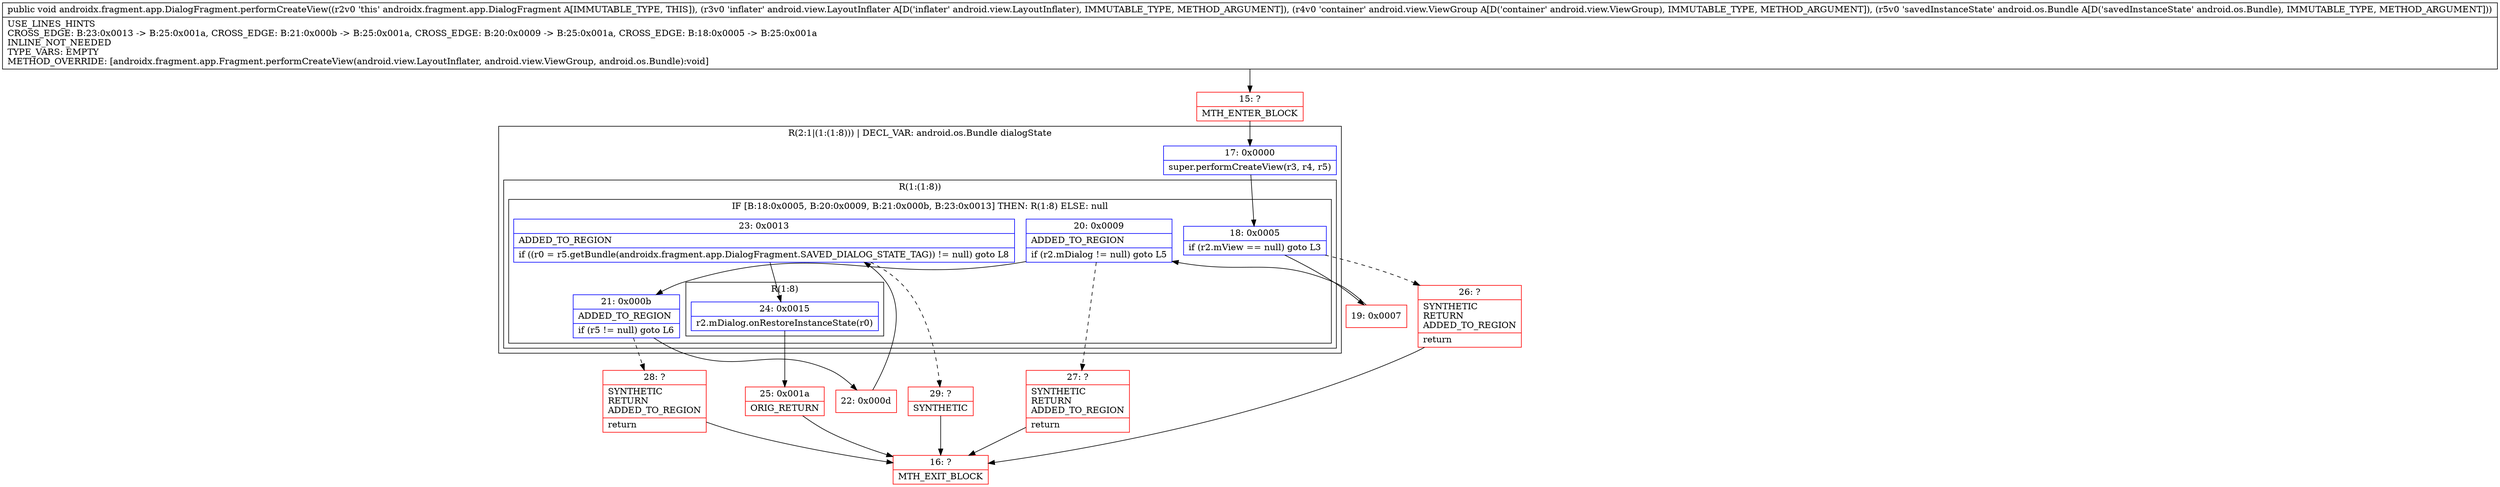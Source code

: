 digraph "CFG forandroidx.fragment.app.DialogFragment.performCreateView(Landroid\/view\/LayoutInflater;Landroid\/view\/ViewGroup;Landroid\/os\/Bundle;)V" {
subgraph cluster_Region_374579437 {
label = "R(2:1|(1:(1:8))) | DECL_VAR: android.os.Bundle dialogState\l";
node [shape=record,color=blue];
Node_17 [shape=record,label="{17\:\ 0x0000|super.performCreateView(r3, r4, r5)\l}"];
subgraph cluster_Region_683723132 {
label = "R(1:(1:8))";
node [shape=record,color=blue];
subgraph cluster_IfRegion_1691007463 {
label = "IF [B:18:0x0005, B:20:0x0009, B:21:0x000b, B:23:0x0013] THEN: R(1:8) ELSE: null";
node [shape=record,color=blue];
Node_18 [shape=record,label="{18\:\ 0x0005|if (r2.mView == null) goto L3\l}"];
Node_20 [shape=record,label="{20\:\ 0x0009|ADDED_TO_REGION\l|if (r2.mDialog != null) goto L5\l}"];
Node_21 [shape=record,label="{21\:\ 0x000b|ADDED_TO_REGION\l|if (r5 != null) goto L6\l}"];
Node_23 [shape=record,label="{23\:\ 0x0013|ADDED_TO_REGION\l|if ((r0 = r5.getBundle(androidx.fragment.app.DialogFragment.SAVED_DIALOG_STATE_TAG)) != null) goto L8\l}"];
subgraph cluster_Region_753940639 {
label = "R(1:8)";
node [shape=record,color=blue];
Node_24 [shape=record,label="{24\:\ 0x0015|r2.mDialog.onRestoreInstanceState(r0)\l}"];
}
}
}
}
Node_15 [shape=record,color=red,label="{15\:\ ?|MTH_ENTER_BLOCK\l}"];
Node_19 [shape=record,color=red,label="{19\:\ 0x0007}"];
Node_22 [shape=record,color=red,label="{22\:\ 0x000d}"];
Node_25 [shape=record,color=red,label="{25\:\ 0x001a|ORIG_RETURN\l}"];
Node_16 [shape=record,color=red,label="{16\:\ ?|MTH_EXIT_BLOCK\l}"];
Node_29 [shape=record,color=red,label="{29\:\ ?|SYNTHETIC\l}"];
Node_28 [shape=record,color=red,label="{28\:\ ?|SYNTHETIC\lRETURN\lADDED_TO_REGION\l|return\l}"];
Node_27 [shape=record,color=red,label="{27\:\ ?|SYNTHETIC\lRETURN\lADDED_TO_REGION\l|return\l}"];
Node_26 [shape=record,color=red,label="{26\:\ ?|SYNTHETIC\lRETURN\lADDED_TO_REGION\l|return\l}"];
MethodNode[shape=record,label="{public void androidx.fragment.app.DialogFragment.performCreateView((r2v0 'this' androidx.fragment.app.DialogFragment A[IMMUTABLE_TYPE, THIS]), (r3v0 'inflater' android.view.LayoutInflater A[D('inflater' android.view.LayoutInflater), IMMUTABLE_TYPE, METHOD_ARGUMENT]), (r4v0 'container' android.view.ViewGroup A[D('container' android.view.ViewGroup), IMMUTABLE_TYPE, METHOD_ARGUMENT]), (r5v0 'savedInstanceState' android.os.Bundle A[D('savedInstanceState' android.os.Bundle), IMMUTABLE_TYPE, METHOD_ARGUMENT]))  | USE_LINES_HINTS\lCROSS_EDGE: B:23:0x0013 \-\> B:25:0x001a, CROSS_EDGE: B:21:0x000b \-\> B:25:0x001a, CROSS_EDGE: B:20:0x0009 \-\> B:25:0x001a, CROSS_EDGE: B:18:0x0005 \-\> B:25:0x001a\lINLINE_NOT_NEEDED\lTYPE_VARS: EMPTY\lMETHOD_OVERRIDE: [androidx.fragment.app.Fragment.performCreateView(android.view.LayoutInflater, android.view.ViewGroup, android.os.Bundle):void]\l}"];
MethodNode -> Node_15;Node_17 -> Node_18;
Node_18 -> Node_19;
Node_18 -> Node_26[style=dashed];
Node_20 -> Node_21;
Node_20 -> Node_27[style=dashed];
Node_21 -> Node_22;
Node_21 -> Node_28[style=dashed];
Node_23 -> Node_24;
Node_23 -> Node_29[style=dashed];
Node_24 -> Node_25;
Node_15 -> Node_17;
Node_19 -> Node_20;
Node_22 -> Node_23;
Node_25 -> Node_16;
Node_29 -> Node_16;
Node_28 -> Node_16;
Node_27 -> Node_16;
Node_26 -> Node_16;
}

